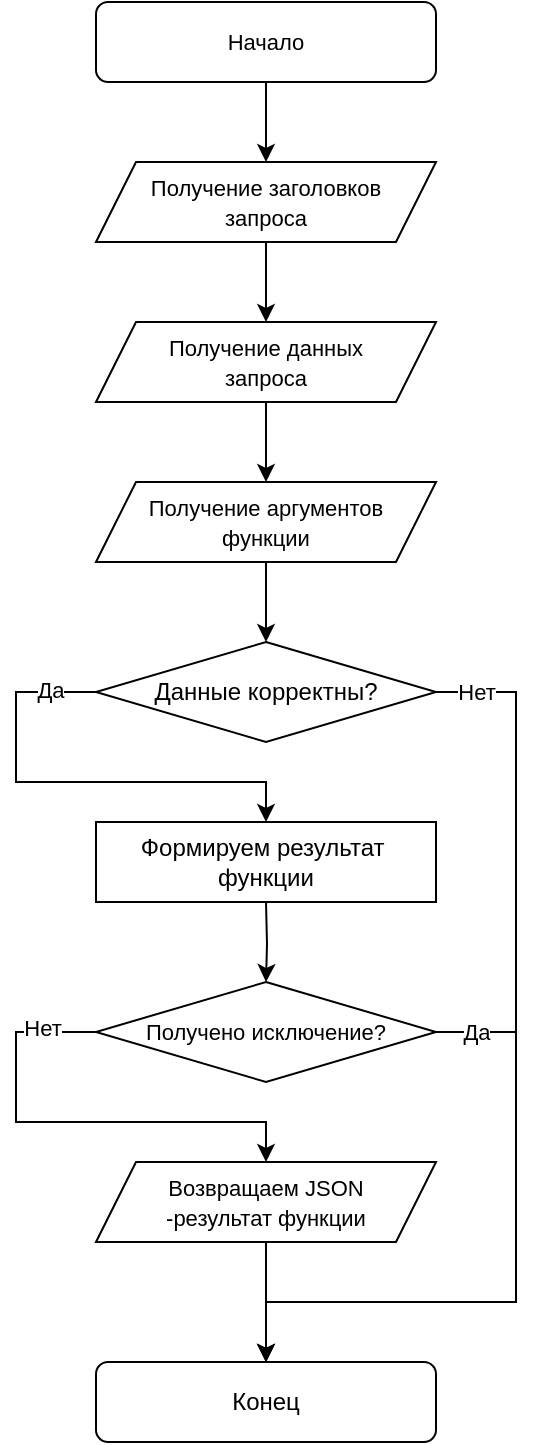 <mxfile version="18.1.3" type="device"><diagram id="C5RBs43oDa-KdzZeNtuy" name="Page-1"><mxGraphModel dx="1043" dy="719" grid="1" gridSize="10" guides="1" tooltips="1" connect="1" arrows="1" fold="1" page="1" pageScale="1" pageWidth="827" pageHeight="1169" math="0" shadow="0"><root><mxCell id="WIyWlLk6GJQsqaUBKTNV-0"/><mxCell id="WIyWlLk6GJQsqaUBKTNV-1" parent="WIyWlLk6GJQsqaUBKTNV-0"/><mxCell id="N8FqoMhzOTI4ok5tFhMA-0" style="edgeStyle=orthogonalEdgeStyle;rounded=0;orthogonalLoop=1;jettySize=auto;html=1;exitX=0.5;exitY=1;exitDx=0;exitDy=0;entryX=0.5;entryY=0;entryDx=0;entryDy=0;fontSize=11;" edge="1" parent="WIyWlLk6GJQsqaUBKTNV-1" source="N8FqoMhzOTI4ok5tFhMA-1" target="N8FqoMhzOTI4ok5tFhMA-3"><mxGeometry relative="1" as="geometry"/></mxCell><mxCell id="N8FqoMhzOTI4ok5tFhMA-1" value="&lt;font style=&quot;font-size: 11px&quot;&gt;Начало&lt;/font&gt;" style="rounded=1;whiteSpace=wrap;html=1;fontSize=12;glass=0;strokeWidth=1;shadow=0;" vertex="1" parent="WIyWlLk6GJQsqaUBKTNV-1"><mxGeometry x="510" y="80" width="170" height="40" as="geometry"/></mxCell><mxCell id="N8FqoMhzOTI4ok5tFhMA-2" style="edgeStyle=orthogonalEdgeStyle;rounded=0;orthogonalLoop=1;jettySize=auto;html=1;exitX=0.5;exitY=1;exitDx=0;exitDy=0;entryX=0.5;entryY=0;entryDx=0;entryDy=0;" edge="1" parent="WIyWlLk6GJQsqaUBKTNV-1" source="N8FqoMhzOTI4ok5tFhMA-3" target="N8FqoMhzOTI4ok5tFhMA-20"><mxGeometry relative="1" as="geometry"/></mxCell><mxCell id="N8FqoMhzOTI4ok5tFhMA-3" value="&lt;font style=&quot;font-size: 11px&quot;&gt;Получение заголовков &lt;br&gt;запроса&lt;br&gt;&lt;/font&gt;" style="shape=parallelogram;perimeter=parallelogramPerimeter;whiteSpace=wrap;html=1;fixedSize=1;fontFamily=Helvetica;fontSize=12;" vertex="1" parent="WIyWlLk6GJQsqaUBKTNV-1"><mxGeometry x="510" y="160" width="170" height="40" as="geometry"/></mxCell><mxCell id="N8FqoMhzOTI4ok5tFhMA-4" style="edgeStyle=orthogonalEdgeStyle;rounded=0;orthogonalLoop=1;jettySize=auto;html=1;exitX=0.5;exitY=1;exitDx=0;exitDy=0;entryX=0.5;entryY=0;entryDx=0;entryDy=0;fontSize=11;" edge="1" parent="WIyWlLk6GJQsqaUBKTNV-1" target="N8FqoMhzOTI4ok5tFhMA-10"><mxGeometry relative="1" as="geometry"><mxPoint x="595" y="530.0" as="sourcePoint"/></mxGeometry></mxCell><mxCell id="N8FqoMhzOTI4ok5tFhMA-6" style="edgeStyle=orthogonalEdgeStyle;rounded=0;orthogonalLoop=1;jettySize=auto;html=1;exitX=1;exitY=0.5;exitDx=0;exitDy=0;entryX=0.5;entryY=0;entryDx=0;entryDy=0;fontSize=11;" edge="1" parent="WIyWlLk6GJQsqaUBKTNV-1" source="N8FqoMhzOTI4ok5tFhMA-10" target="N8FqoMhzOTI4ok5tFhMA-11"><mxGeometry relative="1" as="geometry"><Array as="points"><mxPoint x="720" y="595"/><mxPoint x="720" y="730"/><mxPoint x="595" y="730"/></Array></mxGeometry></mxCell><mxCell id="N8FqoMhzOTI4ok5tFhMA-7" value="Да" style="edgeLabel;html=1;align=center;verticalAlign=middle;resizable=0;points=[];fontSize=11;" vertex="1" connectable="0" parent="N8FqoMhzOTI4ok5tFhMA-6"><mxGeometry x="-0.788" y="1" relative="1" as="geometry"><mxPoint x="-15" y="1" as="offset"/></mxGeometry></mxCell><mxCell id="N8FqoMhzOTI4ok5tFhMA-8" style="edgeStyle=orthogonalEdgeStyle;rounded=0;orthogonalLoop=1;jettySize=auto;html=1;entryX=0.5;entryY=0;entryDx=0;entryDy=0;fontSize=11;exitX=0;exitY=0.5;exitDx=0;exitDy=0;" edge="1" parent="WIyWlLk6GJQsqaUBKTNV-1" source="N8FqoMhzOTI4ok5tFhMA-10" target="N8FqoMhzOTI4ok5tFhMA-18"><mxGeometry relative="1" as="geometry"><mxPoint x="490" y="560" as="sourcePoint"/><Array as="points"><mxPoint x="470" y="595"/><mxPoint x="470" y="640"/><mxPoint x="595" y="640"/></Array></mxGeometry></mxCell><mxCell id="N8FqoMhzOTI4ok5tFhMA-9" value="Нет" style="edgeLabel;html=1;align=center;verticalAlign=middle;resizable=0;points=[];fontSize=11;" vertex="1" connectable="0" parent="N8FqoMhzOTI4ok5tFhMA-8"><mxGeometry x="-0.893" y="2" relative="1" as="geometry"><mxPoint x="-15" y="-4" as="offset"/></mxGeometry></mxCell><mxCell id="N8FqoMhzOTI4ok5tFhMA-10" value="&lt;span style=&quot;font-size: 11px;&quot;&gt;Получено исключение?&lt;/span&gt;" style="rhombus;whiteSpace=wrap;html=1;fontFamily=Helvetica;fontSize=12;" vertex="1" parent="WIyWlLk6GJQsqaUBKTNV-1"><mxGeometry x="510" y="570" width="170" height="50" as="geometry"/></mxCell><mxCell id="N8FqoMhzOTI4ok5tFhMA-11" value="Конец" style="rounded=1;whiteSpace=wrap;html=1;fontSize=12;glass=0;strokeWidth=1;shadow=0;" vertex="1" parent="WIyWlLk6GJQsqaUBKTNV-1"><mxGeometry x="510" y="760" width="170" height="40" as="geometry"/></mxCell><mxCell id="N8FqoMhzOTI4ok5tFhMA-12" style="edgeStyle=orthogonalEdgeStyle;rounded=0;orthogonalLoop=1;jettySize=auto;html=1;exitX=0;exitY=0.5;exitDx=0;exitDy=0;entryX=0.5;entryY=0;entryDx=0;entryDy=0;fontSize=11;" edge="1" parent="WIyWlLk6GJQsqaUBKTNV-1" source="N8FqoMhzOTI4ok5tFhMA-16"><mxGeometry relative="1" as="geometry"><Array as="points"><mxPoint x="470" y="425"/><mxPoint x="470" y="470"/><mxPoint x="595" y="470"/></Array><mxPoint x="595" y="490.0" as="targetPoint"/></mxGeometry></mxCell><mxCell id="N8FqoMhzOTI4ok5tFhMA-13" value="Да" style="edgeLabel;html=1;align=center;verticalAlign=middle;resizable=0;points=[];fontSize=11;" vertex="1" connectable="0" parent="N8FqoMhzOTI4ok5tFhMA-12"><mxGeometry x="-0.797" y="-1" relative="1" as="geometry"><mxPoint as="offset"/></mxGeometry></mxCell><mxCell id="N8FqoMhzOTI4ok5tFhMA-14" style="edgeStyle=orthogonalEdgeStyle;rounded=0;orthogonalLoop=1;jettySize=auto;html=1;exitX=1;exitY=0.5;exitDx=0;exitDy=0;fontSize=11;entryX=0.5;entryY=0;entryDx=0;entryDy=0;" edge="1" parent="WIyWlLk6GJQsqaUBKTNV-1" source="N8FqoMhzOTI4ok5tFhMA-16" target="N8FqoMhzOTI4ok5tFhMA-11"><mxGeometry relative="1" as="geometry"><mxPoint x="595" y="730" as="targetPoint"/><Array as="points"><mxPoint x="720" y="425"/><mxPoint x="720" y="730"/><mxPoint x="595" y="730"/></Array></mxGeometry></mxCell><mxCell id="N8FqoMhzOTI4ok5tFhMA-15" value="Нет" style="edgeLabel;html=1;align=center;verticalAlign=middle;resizable=0;points=[];fontSize=11;" vertex="1" connectable="0" parent="N8FqoMhzOTI4ok5tFhMA-14"><mxGeometry x="-0.869" relative="1" as="geometry"><mxPoint x="-13" as="offset"/></mxGeometry></mxCell><mxCell id="N8FqoMhzOTI4ok5tFhMA-16" value="Данные корректны?" style="rhombus;whiteSpace=wrap;html=1;fontFamily=Helvetica;fontSize=12;" vertex="1" parent="WIyWlLk6GJQsqaUBKTNV-1"><mxGeometry x="510" y="400" width="170" height="50" as="geometry"/></mxCell><mxCell id="N8FqoMhzOTI4ok5tFhMA-17" style="edgeStyle=orthogonalEdgeStyle;rounded=0;orthogonalLoop=1;jettySize=auto;html=1;exitX=0.5;exitY=1;exitDx=0;exitDy=0;fontSize=11;" edge="1" parent="WIyWlLk6GJQsqaUBKTNV-1" source="N8FqoMhzOTI4ok5tFhMA-18"><mxGeometry relative="1" as="geometry"><mxPoint x="595" y="760" as="targetPoint"/></mxGeometry></mxCell><mxCell id="N8FqoMhzOTI4ok5tFhMA-18" value="&lt;span style=&quot;font-size: 11px;&quot;&gt;Возвращаем JSON&lt;br&gt;-результат функции&lt;/span&gt;" style="shape=parallelogram;perimeter=parallelogramPerimeter;whiteSpace=wrap;html=1;fixedSize=1;fontFamily=Helvetica;fontSize=12;" vertex="1" parent="WIyWlLk6GJQsqaUBKTNV-1"><mxGeometry x="510" y="660" width="170" height="40" as="geometry"/></mxCell><mxCell id="N8FqoMhzOTI4ok5tFhMA-19" style="edgeStyle=orthogonalEdgeStyle;rounded=0;orthogonalLoop=1;jettySize=auto;html=1;exitX=0.5;exitY=1;exitDx=0;exitDy=0;entryX=0.5;entryY=0;entryDx=0;entryDy=0;" edge="1" parent="WIyWlLk6GJQsqaUBKTNV-1" source="N8FqoMhzOTI4ok5tFhMA-20" target="N8FqoMhzOTI4ok5tFhMA-22"><mxGeometry relative="1" as="geometry"/></mxCell><mxCell id="N8FqoMhzOTI4ok5tFhMA-20" value="&lt;font style=&quot;font-size: 11px&quot;&gt;Получение данных&lt;br&gt;запроса&lt;br&gt;&lt;/font&gt;" style="shape=parallelogram;perimeter=parallelogramPerimeter;whiteSpace=wrap;html=1;fixedSize=1;fontFamily=Helvetica;fontSize=12;" vertex="1" parent="WIyWlLk6GJQsqaUBKTNV-1"><mxGeometry x="510" y="240" width="170" height="40" as="geometry"/></mxCell><mxCell id="N8FqoMhzOTI4ok5tFhMA-21" style="edgeStyle=orthogonalEdgeStyle;rounded=0;orthogonalLoop=1;jettySize=auto;html=1;exitX=0.5;exitY=1;exitDx=0;exitDy=0;entryX=0.5;entryY=0;entryDx=0;entryDy=0;" edge="1" parent="WIyWlLk6GJQsqaUBKTNV-1" source="N8FqoMhzOTI4ok5tFhMA-22" target="N8FqoMhzOTI4ok5tFhMA-16"><mxGeometry relative="1" as="geometry"/></mxCell><mxCell id="N8FqoMhzOTI4ok5tFhMA-22" value="&lt;font style=&quot;font-size: 11px&quot;&gt;Получение аргументов&lt;br&gt;функции&lt;br&gt;&lt;/font&gt;" style="shape=parallelogram;perimeter=parallelogramPerimeter;whiteSpace=wrap;html=1;fixedSize=1;fontFamily=Helvetica;fontSize=12;" vertex="1" parent="WIyWlLk6GJQsqaUBKTNV-1"><mxGeometry x="510" y="320" width="170" height="40" as="geometry"/></mxCell><mxCell id="N8FqoMhzOTI4ok5tFhMA-23" value="Формируем результат&amp;nbsp;&lt;br&gt;функции" style="rounded=0;whiteSpace=wrap;html=1;" vertex="1" parent="WIyWlLk6GJQsqaUBKTNV-1"><mxGeometry x="510" y="490" width="170" height="40" as="geometry"/></mxCell></root></mxGraphModel></diagram></mxfile>